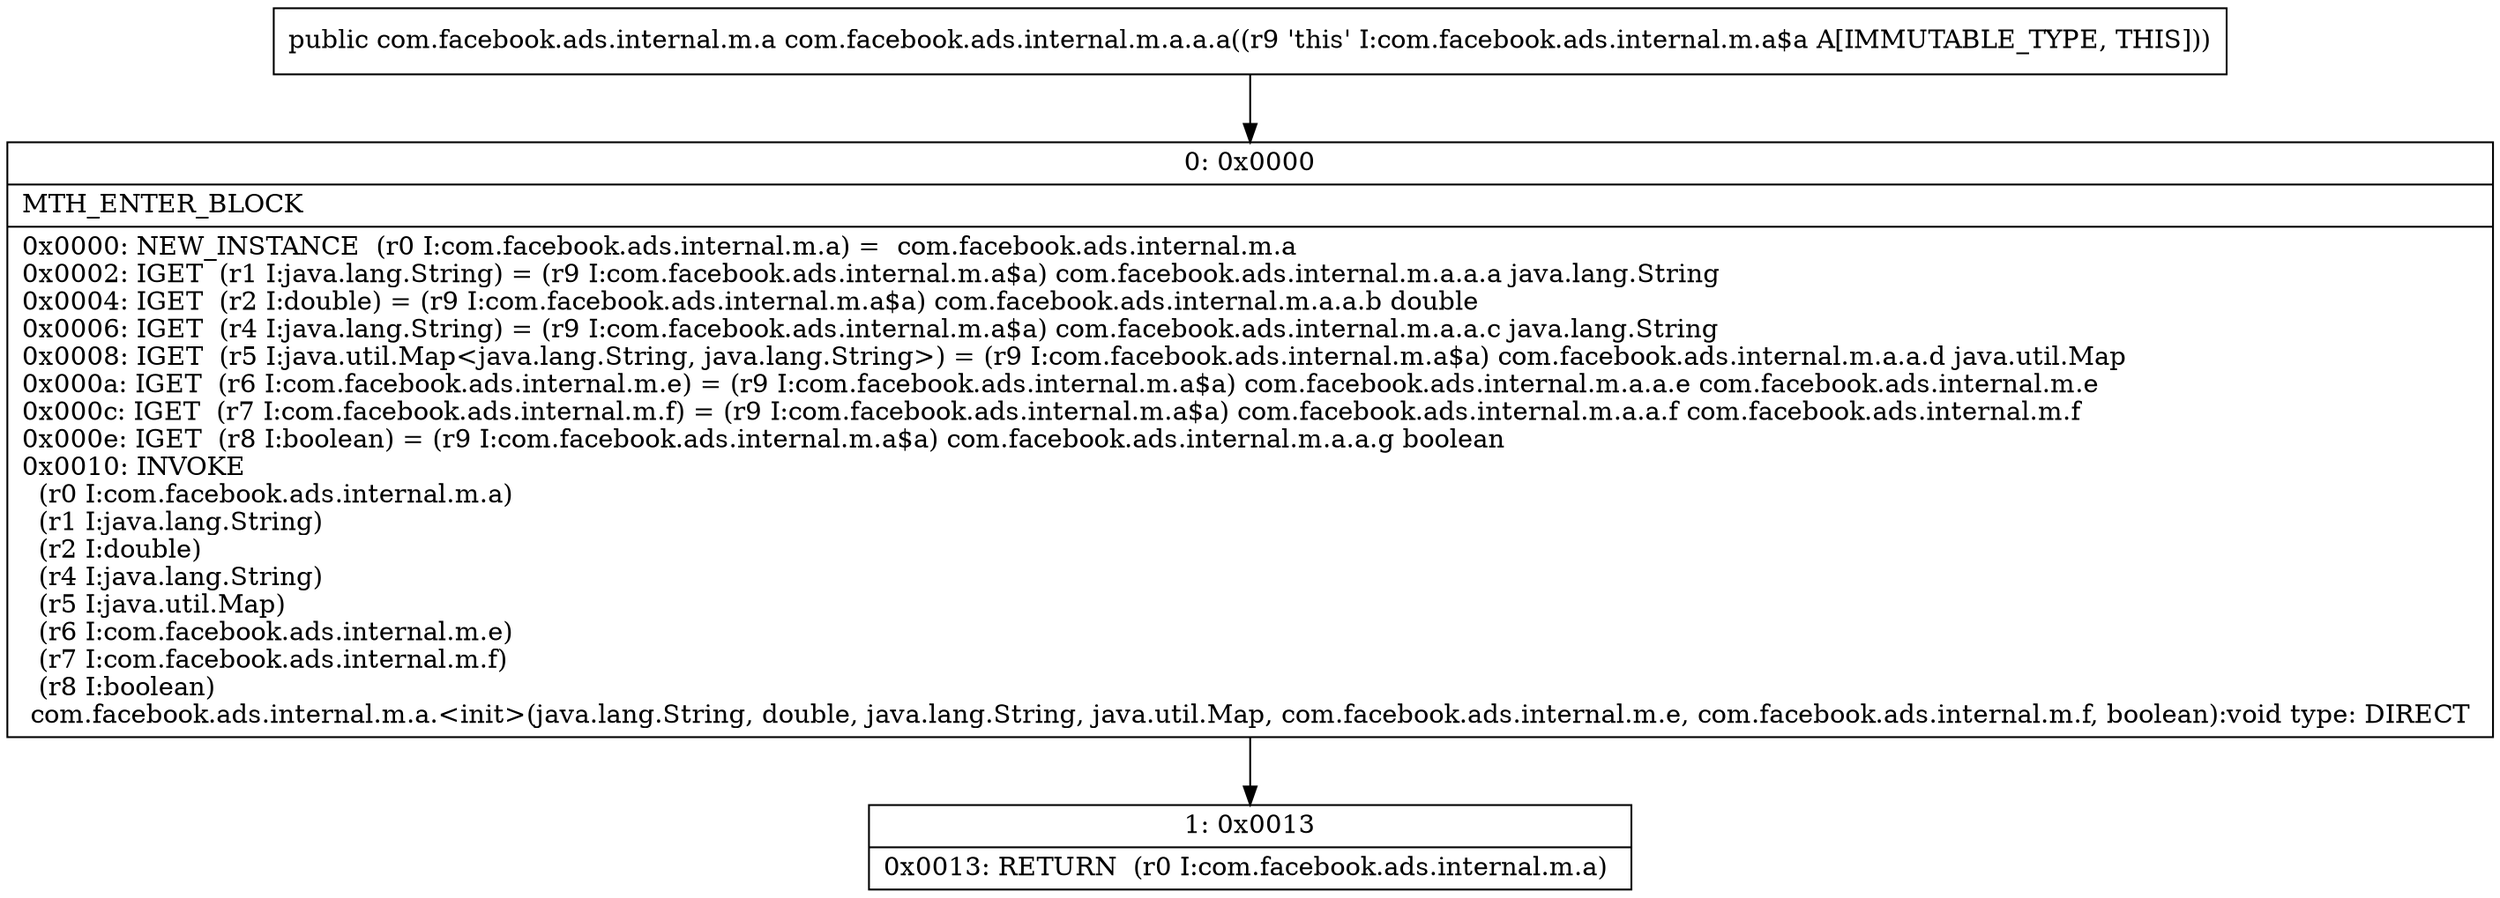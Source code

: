 digraph "CFG forcom.facebook.ads.internal.m.a.a.a()Lcom\/facebook\/ads\/internal\/m\/a;" {
Node_0 [shape=record,label="{0\:\ 0x0000|MTH_ENTER_BLOCK\l|0x0000: NEW_INSTANCE  (r0 I:com.facebook.ads.internal.m.a) =  com.facebook.ads.internal.m.a \l0x0002: IGET  (r1 I:java.lang.String) = (r9 I:com.facebook.ads.internal.m.a$a) com.facebook.ads.internal.m.a.a.a java.lang.String \l0x0004: IGET  (r2 I:double) = (r9 I:com.facebook.ads.internal.m.a$a) com.facebook.ads.internal.m.a.a.b double \l0x0006: IGET  (r4 I:java.lang.String) = (r9 I:com.facebook.ads.internal.m.a$a) com.facebook.ads.internal.m.a.a.c java.lang.String \l0x0008: IGET  (r5 I:java.util.Map\<java.lang.String, java.lang.String\>) = (r9 I:com.facebook.ads.internal.m.a$a) com.facebook.ads.internal.m.a.a.d java.util.Map \l0x000a: IGET  (r6 I:com.facebook.ads.internal.m.e) = (r9 I:com.facebook.ads.internal.m.a$a) com.facebook.ads.internal.m.a.a.e com.facebook.ads.internal.m.e \l0x000c: IGET  (r7 I:com.facebook.ads.internal.m.f) = (r9 I:com.facebook.ads.internal.m.a$a) com.facebook.ads.internal.m.a.a.f com.facebook.ads.internal.m.f \l0x000e: IGET  (r8 I:boolean) = (r9 I:com.facebook.ads.internal.m.a$a) com.facebook.ads.internal.m.a.a.g boolean \l0x0010: INVOKE  \l  (r0 I:com.facebook.ads.internal.m.a)\l  (r1 I:java.lang.String)\l  (r2 I:double)\l  (r4 I:java.lang.String)\l  (r5 I:java.util.Map)\l  (r6 I:com.facebook.ads.internal.m.e)\l  (r7 I:com.facebook.ads.internal.m.f)\l  (r8 I:boolean)\l com.facebook.ads.internal.m.a.\<init\>(java.lang.String, double, java.lang.String, java.util.Map, com.facebook.ads.internal.m.e, com.facebook.ads.internal.m.f, boolean):void type: DIRECT \l}"];
Node_1 [shape=record,label="{1\:\ 0x0013|0x0013: RETURN  (r0 I:com.facebook.ads.internal.m.a) \l}"];
MethodNode[shape=record,label="{public com.facebook.ads.internal.m.a com.facebook.ads.internal.m.a.a.a((r9 'this' I:com.facebook.ads.internal.m.a$a A[IMMUTABLE_TYPE, THIS])) }"];
MethodNode -> Node_0;
Node_0 -> Node_1;
}

